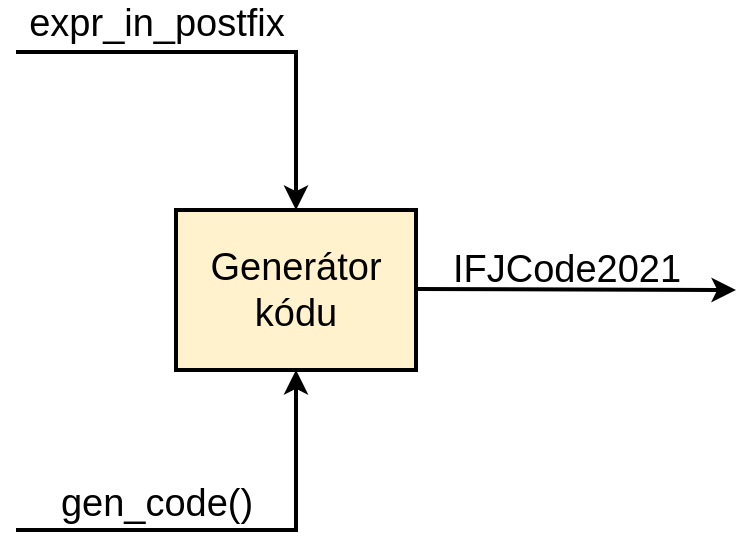 <mxfile version="15.9.4" type="device"><diagram id="EdEBxcZpIFbV_Eey3Trm" name="Page-1"><mxGraphModel dx="1422" dy="780" grid="1" gridSize="10" guides="1" tooltips="1" connect="1" arrows="1" fold="1" page="1" pageScale="1" pageWidth="850" pageHeight="1100" math="0" shadow="0"><root><mxCell id="0"/><mxCell id="1" parent="0"/><mxCell id="ECcZWLPd1dTkBnq0sZ_G-1" value="&lt;font style=&quot;font-size: 19px&quot;&gt;Generátor kódu&lt;/font&gt;" style="rounded=0;whiteSpace=wrap;html=1;strokeWidth=2;fillColor=#fff2cc;strokeColor=#000000;" parent="1" vertex="1"><mxGeometry x="320" y="360" width="120" height="80" as="geometry"/></mxCell><mxCell id="ECcZWLPd1dTkBnq0sZ_G-3" value="&lt;font style=&quot;font-size: 19px&quot;&gt;expr_in_postfix&lt;/font&gt;" style="text;html=1;align=center;verticalAlign=middle;resizable=0;points=[];autosize=1;strokeColor=none;fillColor=none;strokeWidth=1;rotation=0;" parent="1" vertex="1"><mxGeometry x="240" y="257" width="140" height="20" as="geometry"/></mxCell><mxCell id="ECcZWLPd1dTkBnq0sZ_G-5" value="&lt;font style=&quot;font-size: 19px&quot;&gt;gen_code()&lt;/font&gt;" style="text;html=1;align=center;verticalAlign=middle;resizable=0;points=[];autosize=1;strokeColor=none;fillColor=none;" parent="1" vertex="1"><mxGeometry x="255" y="497" width="110" height="20" as="geometry"/></mxCell><mxCell id="ECcZWLPd1dTkBnq0sZ_G-13" value="" style="endArrow=classic;html=1;rounded=0;fontSize=19;exitX=1;exitY=0.25;exitDx=0;exitDy=0;strokeWidth=2;" parent="1" edge="1"><mxGeometry width="50" height="50" relative="1" as="geometry"><mxPoint x="440" y="399.5" as="sourcePoint"/><mxPoint x="600" y="400.0" as="targetPoint"/></mxGeometry></mxCell><mxCell id="ECcZWLPd1dTkBnq0sZ_G-14" value="IFJCode2021" style="text;html=1;align=center;verticalAlign=middle;resizable=0;points=[];autosize=1;strokeColor=none;fillColor=none;fontSize=19;" parent="1" vertex="1"><mxGeometry x="450" y="375" width="130" height="30" as="geometry"/></mxCell><mxCell id="iZMoCHr_oqzPIA6f4LtT-1" value="" style="endArrow=classic;html=1;rounded=0;fontSize=19;entryX=0.5;entryY=1;entryDx=0;entryDy=0;strokeWidth=2;" parent="1" target="ECcZWLPd1dTkBnq0sZ_G-1" edge="1"><mxGeometry width="50" height="50" relative="1" as="geometry"><mxPoint x="240" y="520" as="sourcePoint"/><mxPoint x="210" y="580" as="targetPoint"/><Array as="points"><mxPoint x="380" y="520"/></Array></mxGeometry></mxCell><mxCell id="iZMoCHr_oqzPIA6f4LtT-2" value="" style="endArrow=classic;html=1;rounded=0;fontSize=19;entryX=0.5;entryY=0;entryDx=0;entryDy=0;strokeWidth=2;" parent="1" target="ECcZWLPd1dTkBnq0sZ_G-1" edge="1"><mxGeometry width="50" height="50" relative="1" as="geometry"><mxPoint x="240" y="281" as="sourcePoint"/><mxPoint x="520" y="280" as="targetPoint"/><Array as="points"><mxPoint x="380" y="281"/></Array></mxGeometry></mxCell></root></mxGraphModel></diagram></mxfile>